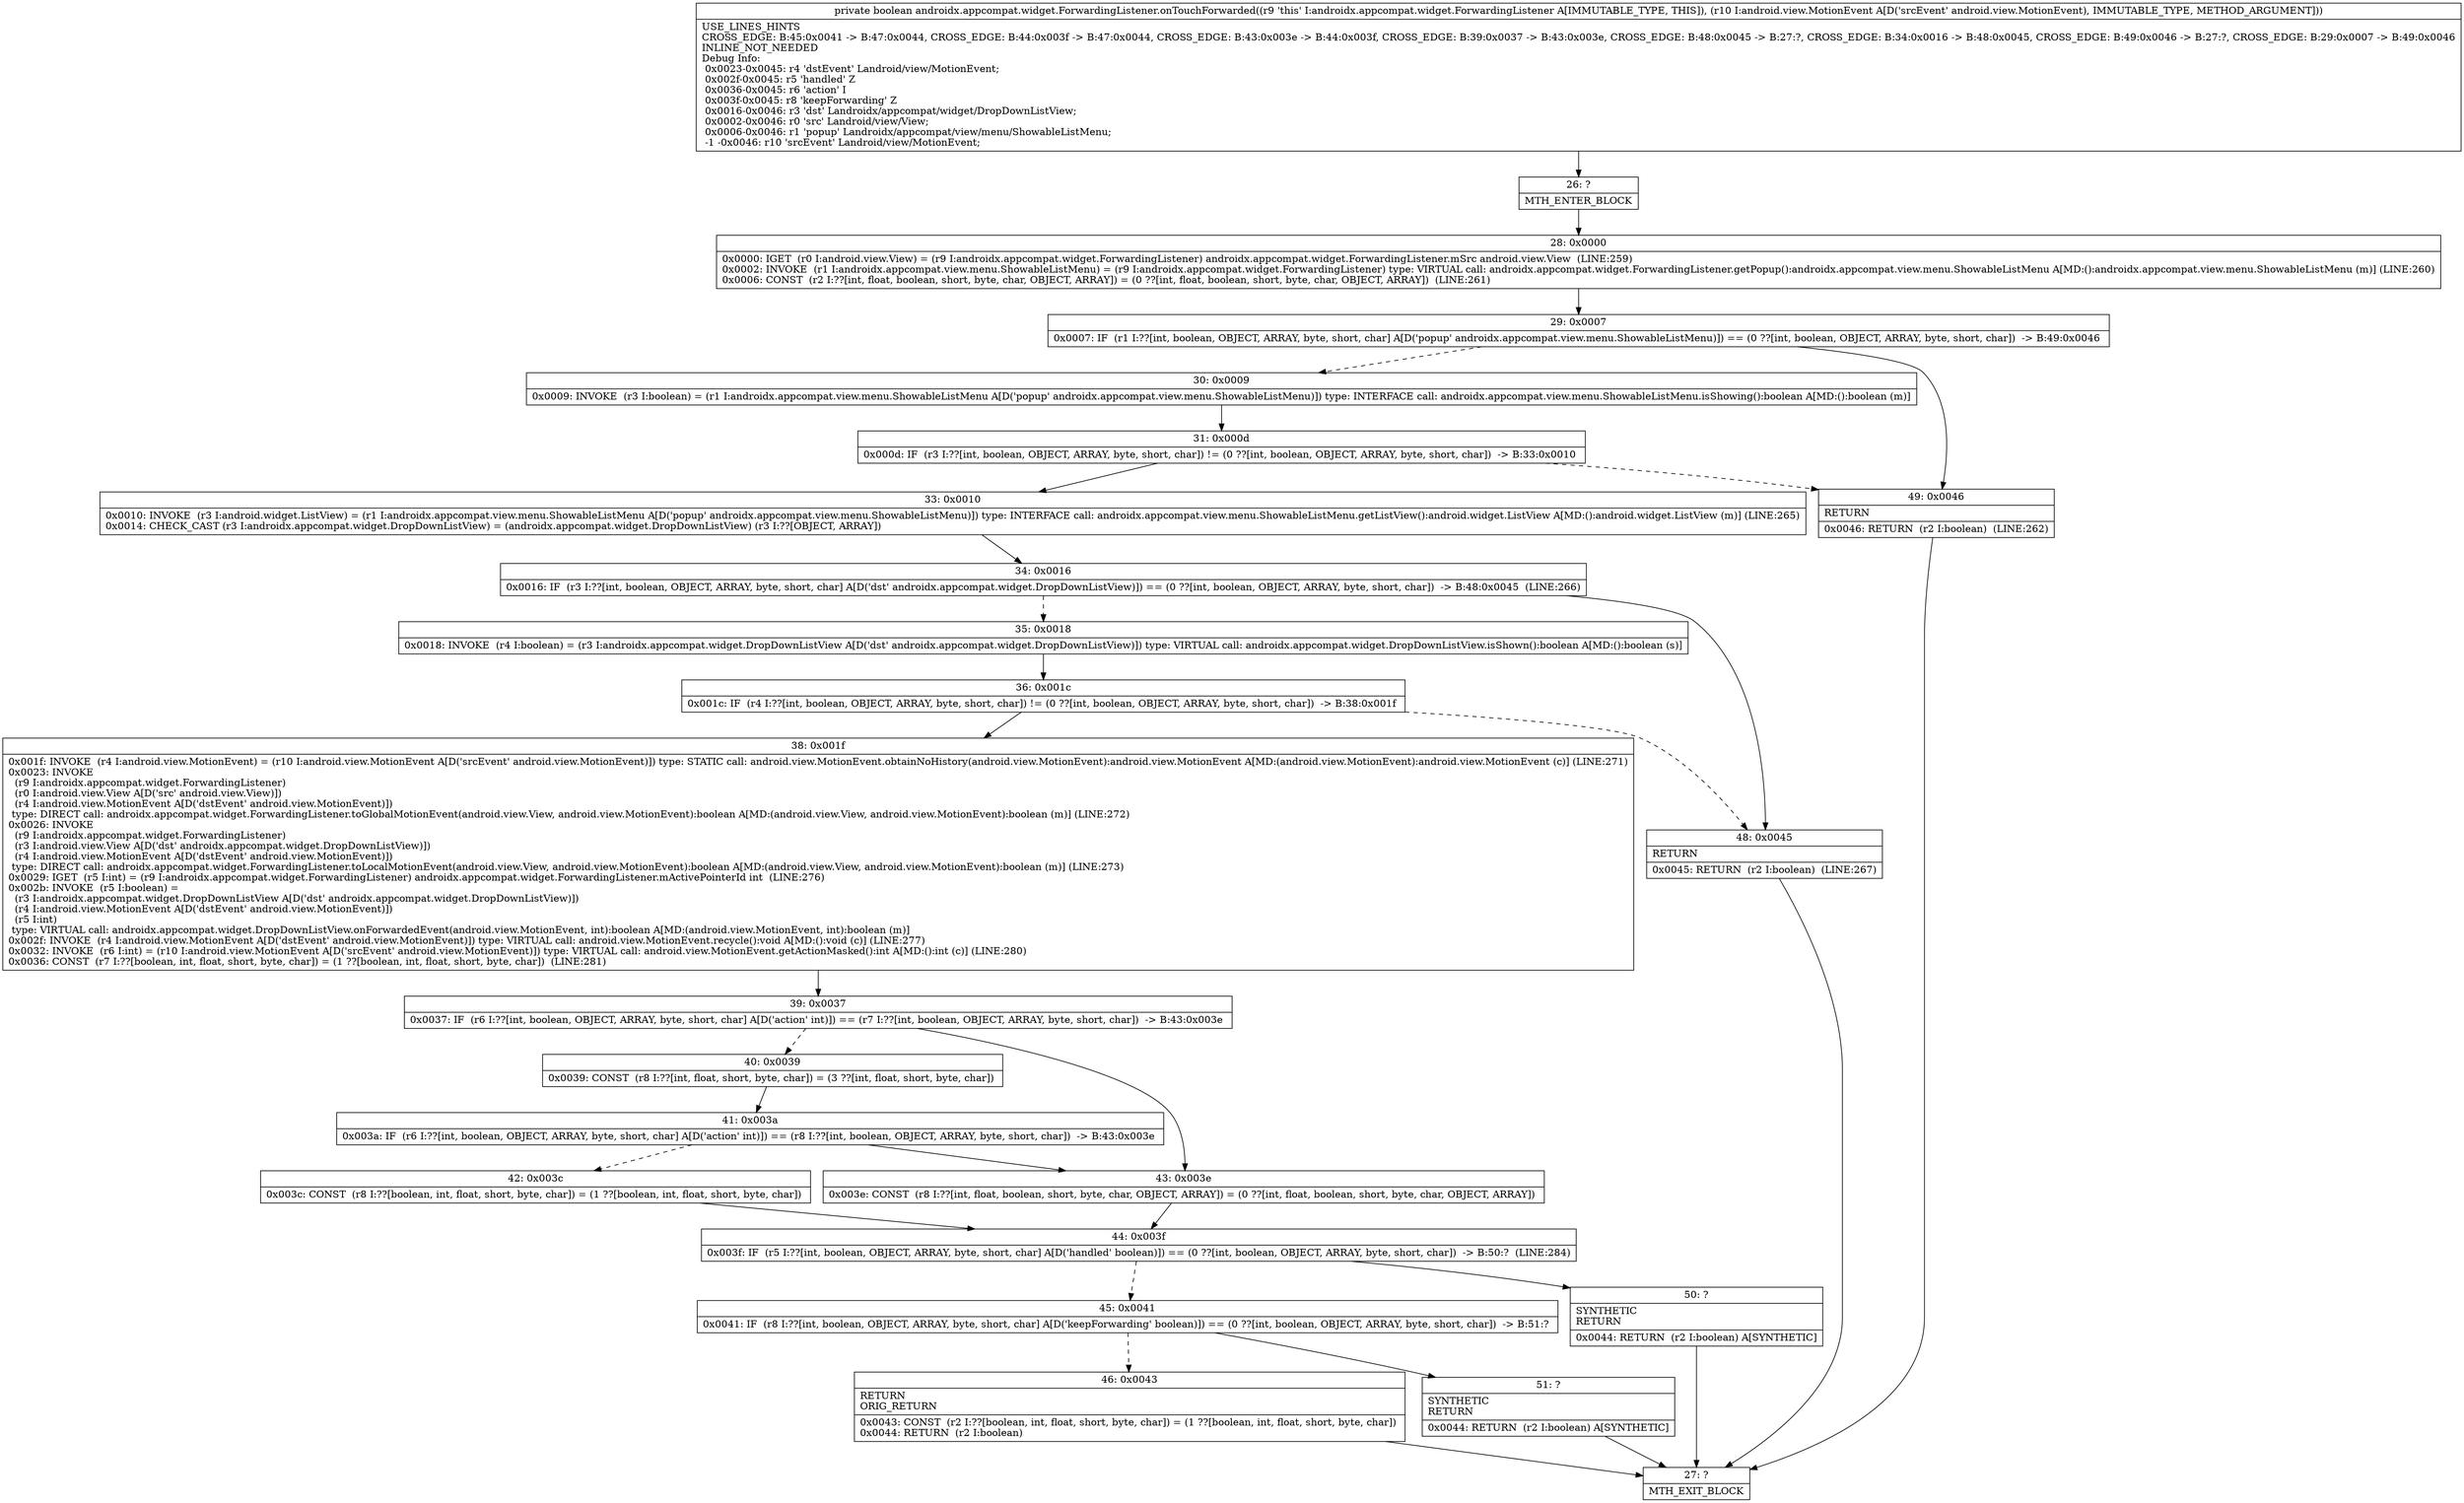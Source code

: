 digraph "CFG forandroidx.appcompat.widget.ForwardingListener.onTouchForwarded(Landroid\/view\/MotionEvent;)Z" {
Node_26 [shape=record,label="{26\:\ ?|MTH_ENTER_BLOCK\l}"];
Node_28 [shape=record,label="{28\:\ 0x0000|0x0000: IGET  (r0 I:android.view.View) = (r9 I:androidx.appcompat.widget.ForwardingListener) androidx.appcompat.widget.ForwardingListener.mSrc android.view.View  (LINE:259)\l0x0002: INVOKE  (r1 I:androidx.appcompat.view.menu.ShowableListMenu) = (r9 I:androidx.appcompat.widget.ForwardingListener) type: VIRTUAL call: androidx.appcompat.widget.ForwardingListener.getPopup():androidx.appcompat.view.menu.ShowableListMenu A[MD:():androidx.appcompat.view.menu.ShowableListMenu (m)] (LINE:260)\l0x0006: CONST  (r2 I:??[int, float, boolean, short, byte, char, OBJECT, ARRAY]) = (0 ??[int, float, boolean, short, byte, char, OBJECT, ARRAY])  (LINE:261)\l}"];
Node_29 [shape=record,label="{29\:\ 0x0007|0x0007: IF  (r1 I:??[int, boolean, OBJECT, ARRAY, byte, short, char] A[D('popup' androidx.appcompat.view.menu.ShowableListMenu)]) == (0 ??[int, boolean, OBJECT, ARRAY, byte, short, char])  \-\> B:49:0x0046 \l}"];
Node_30 [shape=record,label="{30\:\ 0x0009|0x0009: INVOKE  (r3 I:boolean) = (r1 I:androidx.appcompat.view.menu.ShowableListMenu A[D('popup' androidx.appcompat.view.menu.ShowableListMenu)]) type: INTERFACE call: androidx.appcompat.view.menu.ShowableListMenu.isShowing():boolean A[MD:():boolean (m)]\l}"];
Node_31 [shape=record,label="{31\:\ 0x000d|0x000d: IF  (r3 I:??[int, boolean, OBJECT, ARRAY, byte, short, char]) != (0 ??[int, boolean, OBJECT, ARRAY, byte, short, char])  \-\> B:33:0x0010 \l}"];
Node_33 [shape=record,label="{33\:\ 0x0010|0x0010: INVOKE  (r3 I:android.widget.ListView) = (r1 I:androidx.appcompat.view.menu.ShowableListMenu A[D('popup' androidx.appcompat.view.menu.ShowableListMenu)]) type: INTERFACE call: androidx.appcompat.view.menu.ShowableListMenu.getListView():android.widget.ListView A[MD:():android.widget.ListView (m)] (LINE:265)\l0x0014: CHECK_CAST (r3 I:androidx.appcompat.widget.DropDownListView) = (androidx.appcompat.widget.DropDownListView) (r3 I:??[OBJECT, ARRAY]) \l}"];
Node_34 [shape=record,label="{34\:\ 0x0016|0x0016: IF  (r3 I:??[int, boolean, OBJECT, ARRAY, byte, short, char] A[D('dst' androidx.appcompat.widget.DropDownListView)]) == (0 ??[int, boolean, OBJECT, ARRAY, byte, short, char])  \-\> B:48:0x0045  (LINE:266)\l}"];
Node_35 [shape=record,label="{35\:\ 0x0018|0x0018: INVOKE  (r4 I:boolean) = (r3 I:androidx.appcompat.widget.DropDownListView A[D('dst' androidx.appcompat.widget.DropDownListView)]) type: VIRTUAL call: androidx.appcompat.widget.DropDownListView.isShown():boolean A[MD:():boolean (s)]\l}"];
Node_36 [shape=record,label="{36\:\ 0x001c|0x001c: IF  (r4 I:??[int, boolean, OBJECT, ARRAY, byte, short, char]) != (0 ??[int, boolean, OBJECT, ARRAY, byte, short, char])  \-\> B:38:0x001f \l}"];
Node_38 [shape=record,label="{38\:\ 0x001f|0x001f: INVOKE  (r4 I:android.view.MotionEvent) = (r10 I:android.view.MotionEvent A[D('srcEvent' android.view.MotionEvent)]) type: STATIC call: android.view.MotionEvent.obtainNoHistory(android.view.MotionEvent):android.view.MotionEvent A[MD:(android.view.MotionEvent):android.view.MotionEvent (c)] (LINE:271)\l0x0023: INVOKE  \l  (r9 I:androidx.appcompat.widget.ForwardingListener)\l  (r0 I:android.view.View A[D('src' android.view.View)])\l  (r4 I:android.view.MotionEvent A[D('dstEvent' android.view.MotionEvent)])\l type: DIRECT call: androidx.appcompat.widget.ForwardingListener.toGlobalMotionEvent(android.view.View, android.view.MotionEvent):boolean A[MD:(android.view.View, android.view.MotionEvent):boolean (m)] (LINE:272)\l0x0026: INVOKE  \l  (r9 I:androidx.appcompat.widget.ForwardingListener)\l  (r3 I:android.view.View A[D('dst' androidx.appcompat.widget.DropDownListView)])\l  (r4 I:android.view.MotionEvent A[D('dstEvent' android.view.MotionEvent)])\l type: DIRECT call: androidx.appcompat.widget.ForwardingListener.toLocalMotionEvent(android.view.View, android.view.MotionEvent):boolean A[MD:(android.view.View, android.view.MotionEvent):boolean (m)] (LINE:273)\l0x0029: IGET  (r5 I:int) = (r9 I:androidx.appcompat.widget.ForwardingListener) androidx.appcompat.widget.ForwardingListener.mActivePointerId int  (LINE:276)\l0x002b: INVOKE  (r5 I:boolean) = \l  (r3 I:androidx.appcompat.widget.DropDownListView A[D('dst' androidx.appcompat.widget.DropDownListView)])\l  (r4 I:android.view.MotionEvent A[D('dstEvent' android.view.MotionEvent)])\l  (r5 I:int)\l type: VIRTUAL call: androidx.appcompat.widget.DropDownListView.onForwardedEvent(android.view.MotionEvent, int):boolean A[MD:(android.view.MotionEvent, int):boolean (m)]\l0x002f: INVOKE  (r4 I:android.view.MotionEvent A[D('dstEvent' android.view.MotionEvent)]) type: VIRTUAL call: android.view.MotionEvent.recycle():void A[MD:():void (c)] (LINE:277)\l0x0032: INVOKE  (r6 I:int) = (r10 I:android.view.MotionEvent A[D('srcEvent' android.view.MotionEvent)]) type: VIRTUAL call: android.view.MotionEvent.getActionMasked():int A[MD:():int (c)] (LINE:280)\l0x0036: CONST  (r7 I:??[boolean, int, float, short, byte, char]) = (1 ??[boolean, int, float, short, byte, char])  (LINE:281)\l}"];
Node_39 [shape=record,label="{39\:\ 0x0037|0x0037: IF  (r6 I:??[int, boolean, OBJECT, ARRAY, byte, short, char] A[D('action' int)]) == (r7 I:??[int, boolean, OBJECT, ARRAY, byte, short, char])  \-\> B:43:0x003e \l}"];
Node_40 [shape=record,label="{40\:\ 0x0039|0x0039: CONST  (r8 I:??[int, float, short, byte, char]) = (3 ??[int, float, short, byte, char]) \l}"];
Node_41 [shape=record,label="{41\:\ 0x003a|0x003a: IF  (r6 I:??[int, boolean, OBJECT, ARRAY, byte, short, char] A[D('action' int)]) == (r8 I:??[int, boolean, OBJECT, ARRAY, byte, short, char])  \-\> B:43:0x003e \l}"];
Node_42 [shape=record,label="{42\:\ 0x003c|0x003c: CONST  (r8 I:??[boolean, int, float, short, byte, char]) = (1 ??[boolean, int, float, short, byte, char]) \l}"];
Node_44 [shape=record,label="{44\:\ 0x003f|0x003f: IF  (r5 I:??[int, boolean, OBJECT, ARRAY, byte, short, char] A[D('handled' boolean)]) == (0 ??[int, boolean, OBJECT, ARRAY, byte, short, char])  \-\> B:50:?  (LINE:284)\l}"];
Node_45 [shape=record,label="{45\:\ 0x0041|0x0041: IF  (r8 I:??[int, boolean, OBJECT, ARRAY, byte, short, char] A[D('keepForwarding' boolean)]) == (0 ??[int, boolean, OBJECT, ARRAY, byte, short, char])  \-\> B:51:? \l}"];
Node_46 [shape=record,label="{46\:\ 0x0043|RETURN\lORIG_RETURN\l|0x0043: CONST  (r2 I:??[boolean, int, float, short, byte, char]) = (1 ??[boolean, int, float, short, byte, char]) \l0x0044: RETURN  (r2 I:boolean) \l}"];
Node_27 [shape=record,label="{27\:\ ?|MTH_EXIT_BLOCK\l}"];
Node_51 [shape=record,label="{51\:\ ?|SYNTHETIC\lRETURN\l|0x0044: RETURN  (r2 I:boolean) A[SYNTHETIC]\l}"];
Node_50 [shape=record,label="{50\:\ ?|SYNTHETIC\lRETURN\l|0x0044: RETURN  (r2 I:boolean) A[SYNTHETIC]\l}"];
Node_43 [shape=record,label="{43\:\ 0x003e|0x003e: CONST  (r8 I:??[int, float, boolean, short, byte, char, OBJECT, ARRAY]) = (0 ??[int, float, boolean, short, byte, char, OBJECT, ARRAY]) \l}"];
Node_48 [shape=record,label="{48\:\ 0x0045|RETURN\l|0x0045: RETURN  (r2 I:boolean)  (LINE:267)\l}"];
Node_49 [shape=record,label="{49\:\ 0x0046|RETURN\l|0x0046: RETURN  (r2 I:boolean)  (LINE:262)\l}"];
MethodNode[shape=record,label="{private boolean androidx.appcompat.widget.ForwardingListener.onTouchForwarded((r9 'this' I:androidx.appcompat.widget.ForwardingListener A[IMMUTABLE_TYPE, THIS]), (r10 I:android.view.MotionEvent A[D('srcEvent' android.view.MotionEvent), IMMUTABLE_TYPE, METHOD_ARGUMENT]))  | USE_LINES_HINTS\lCROSS_EDGE: B:45:0x0041 \-\> B:47:0x0044, CROSS_EDGE: B:44:0x003f \-\> B:47:0x0044, CROSS_EDGE: B:43:0x003e \-\> B:44:0x003f, CROSS_EDGE: B:39:0x0037 \-\> B:43:0x003e, CROSS_EDGE: B:48:0x0045 \-\> B:27:?, CROSS_EDGE: B:34:0x0016 \-\> B:48:0x0045, CROSS_EDGE: B:49:0x0046 \-\> B:27:?, CROSS_EDGE: B:29:0x0007 \-\> B:49:0x0046\lINLINE_NOT_NEEDED\lDebug Info:\l  0x0023\-0x0045: r4 'dstEvent' Landroid\/view\/MotionEvent;\l  0x002f\-0x0045: r5 'handled' Z\l  0x0036\-0x0045: r6 'action' I\l  0x003f\-0x0045: r8 'keepForwarding' Z\l  0x0016\-0x0046: r3 'dst' Landroidx\/appcompat\/widget\/DropDownListView;\l  0x0002\-0x0046: r0 'src' Landroid\/view\/View;\l  0x0006\-0x0046: r1 'popup' Landroidx\/appcompat\/view\/menu\/ShowableListMenu;\l  \-1 \-0x0046: r10 'srcEvent' Landroid\/view\/MotionEvent;\l}"];
MethodNode -> Node_26;Node_26 -> Node_28;
Node_28 -> Node_29;
Node_29 -> Node_30[style=dashed];
Node_29 -> Node_49;
Node_30 -> Node_31;
Node_31 -> Node_33;
Node_31 -> Node_49[style=dashed];
Node_33 -> Node_34;
Node_34 -> Node_35[style=dashed];
Node_34 -> Node_48;
Node_35 -> Node_36;
Node_36 -> Node_38;
Node_36 -> Node_48[style=dashed];
Node_38 -> Node_39;
Node_39 -> Node_40[style=dashed];
Node_39 -> Node_43;
Node_40 -> Node_41;
Node_41 -> Node_42[style=dashed];
Node_41 -> Node_43;
Node_42 -> Node_44;
Node_44 -> Node_45[style=dashed];
Node_44 -> Node_50;
Node_45 -> Node_46[style=dashed];
Node_45 -> Node_51;
Node_46 -> Node_27;
Node_51 -> Node_27;
Node_50 -> Node_27;
Node_43 -> Node_44;
Node_48 -> Node_27;
Node_49 -> Node_27;
}

